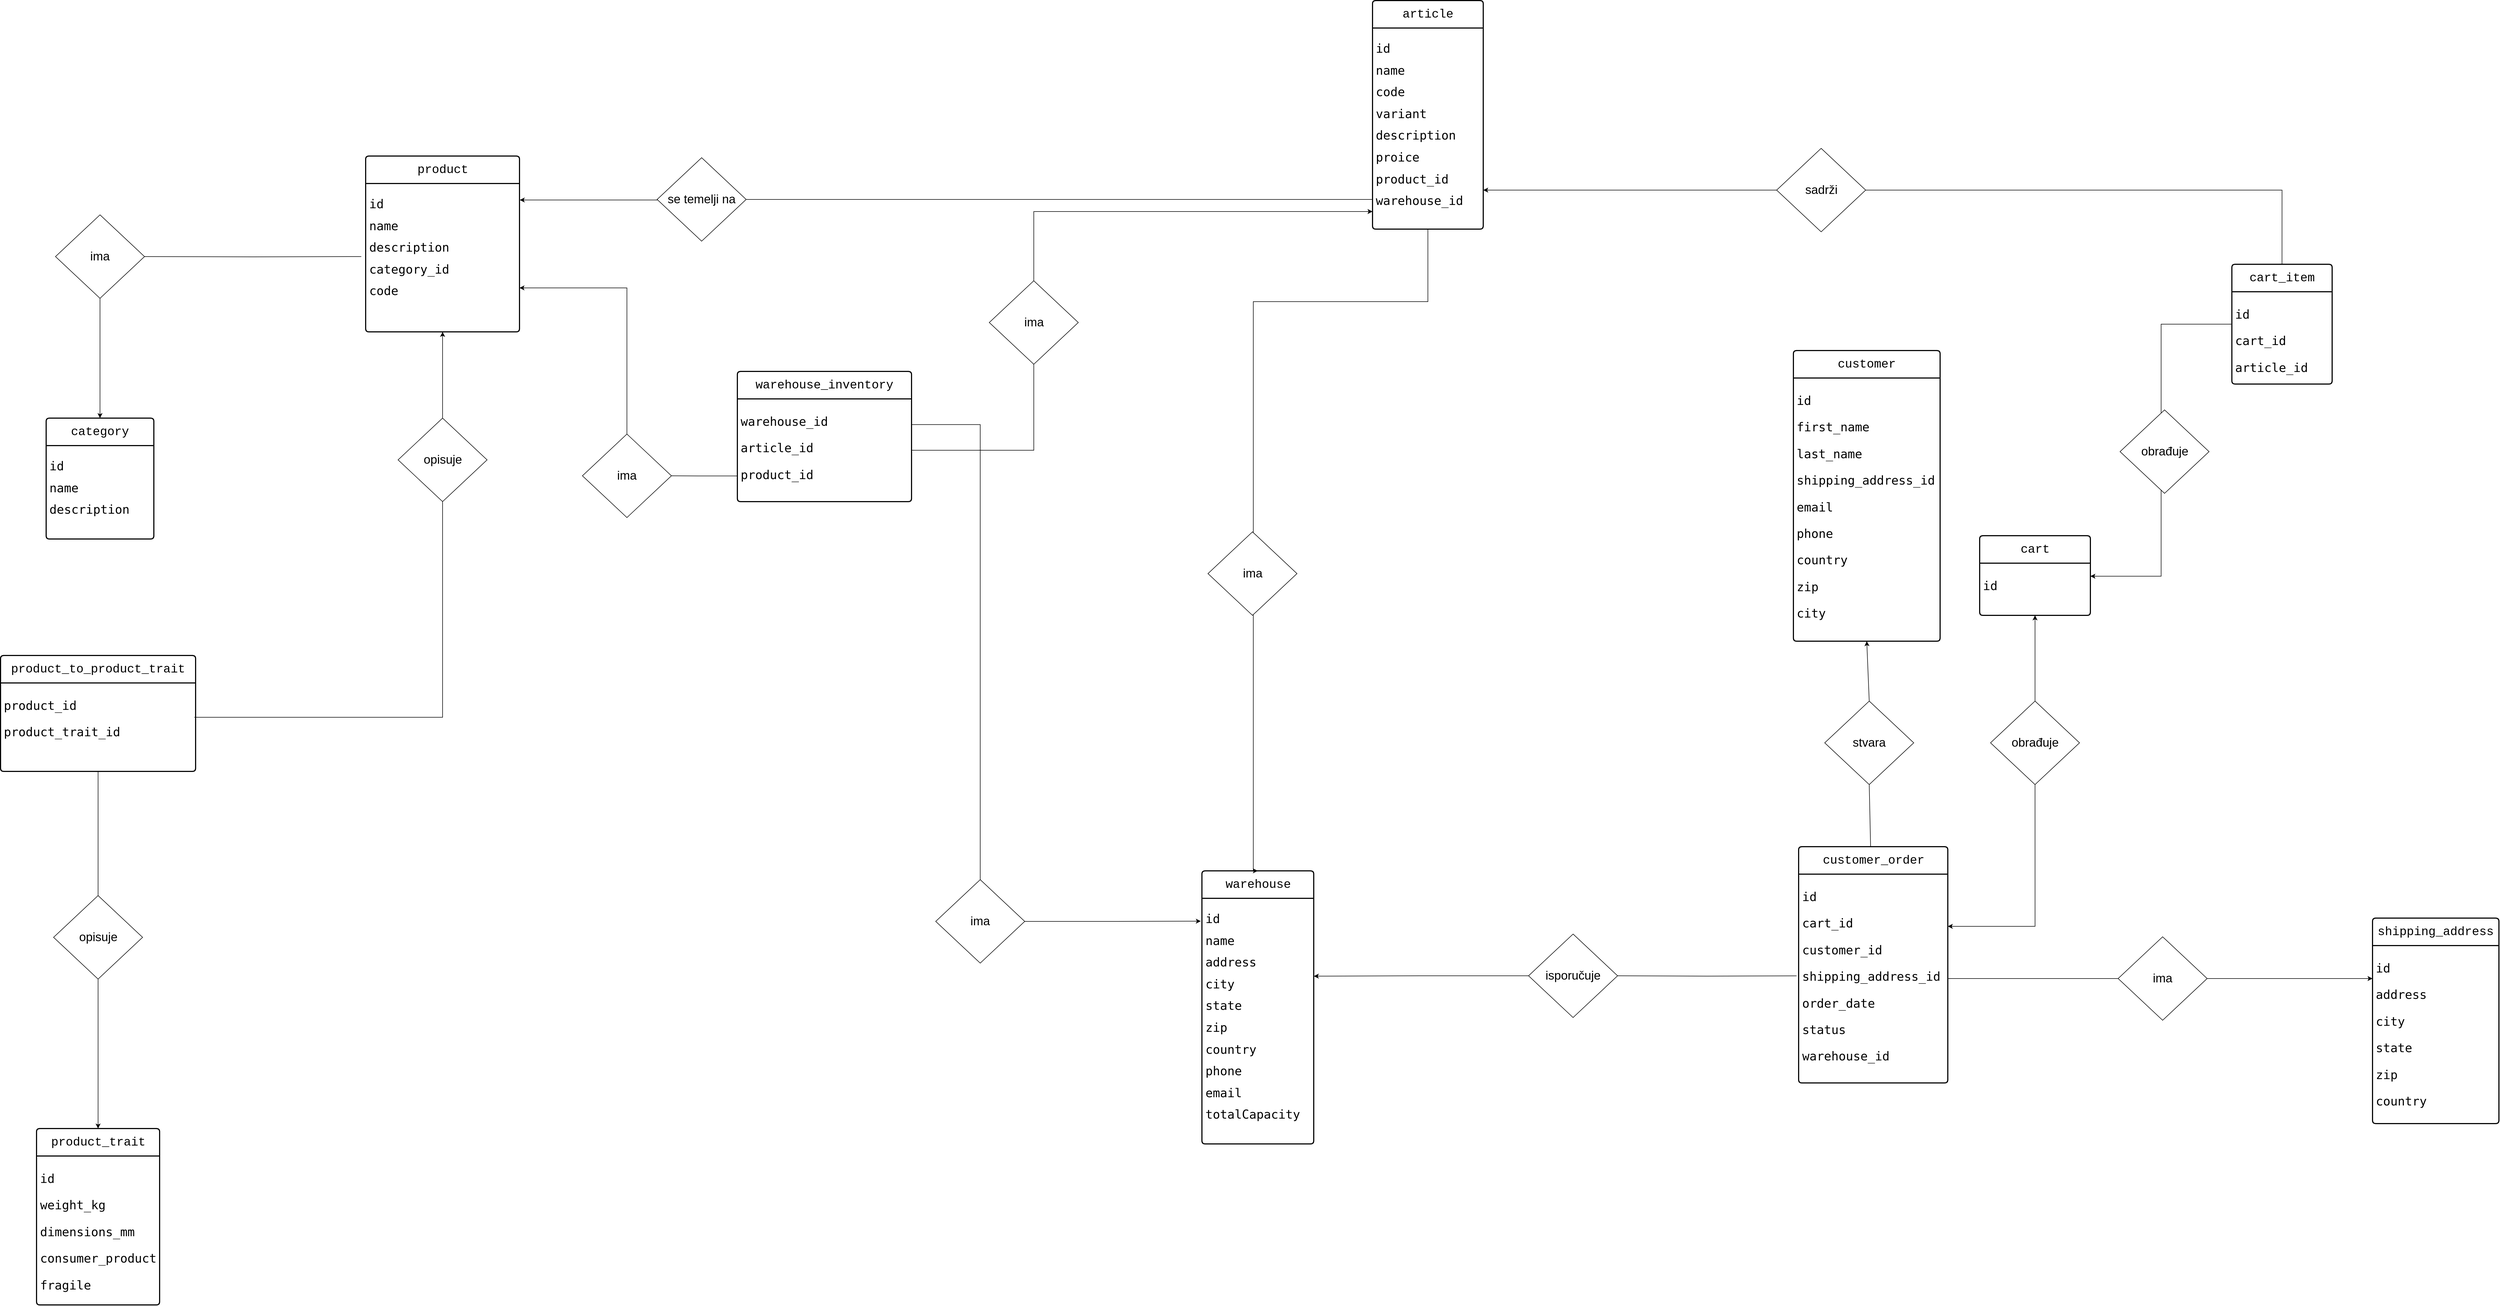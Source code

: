 <mxfile version="24.3.1" type="device">
  <diagram id="R2lEEEUBdFMjLlhIrx00" name="Page-1">
    <mxGraphModel dx="4666" dy="2040" grid="0" gridSize="10" guides="1" tooltips="1" connect="1" arrows="1" fold="1" page="1" pageScale="1.5" pageWidth="1100" pageHeight="850" background="none" math="0" shadow="0" extFonts="Permanent Marker^https://fonts.googleapis.com/css?family=Permanent+Marker">
      <root>
        <mxCell id="0" />
        <mxCell id="1" parent="0" />
        <mxCell id="HhSSPCpfPjxmG0-SUsOP-1" value="&lt;font style=&quot;font-size: 22px;&quot; face=&quot;Courier New&quot;&gt;customer&lt;/font&gt;" style="swimlane;childLayout=stackLayout;horizontal=1;startSize=50;horizontalStack=0;rounded=1;fontSize=22;fontStyle=0;strokeWidth=2;resizeParent=0;resizeLast=1;shadow=0;dashed=0;align=center;arcSize=4;whiteSpace=wrap;html=1;hachureGap=4;fontFamily=Architects Daughter;fontSource=https%3A%2F%2Ffonts.googleapis.com%2Fcss%3Ffamily%3DArchitects%2BDaughter;swimlaneFillColor=none;" parent="1" vertex="1">
          <mxGeometry x="133" y="-174" width="267" height="529" as="geometry" />
        </mxCell>
        <mxCell id="roFeKA1BCWDca-WY5Fad-1" value="&lt;pre style=&quot;font-size: 22px;&quot;&gt;id&lt;/pre&gt;&lt;pre style=&quot;font-size: 22px;&quot;&gt;first_name&lt;/pre&gt;&lt;pre style=&quot;font-size: 22px;&quot;&gt;last_name&lt;/pre&gt;&lt;pre style=&quot;font-size: 22px;&quot;&gt;shipping_address_id&lt;/pre&gt;&lt;pre style=&quot;font-size: 22px;&quot;&gt;email&lt;/pre&gt;&lt;pre style=&quot;font-size: 22px;&quot;&gt;phone&lt;/pre&gt;&lt;pre style=&quot;font-size: 22px;&quot;&gt;country&lt;/pre&gt;&lt;pre style=&quot;font-size: 22px;&quot;&gt;zip&lt;/pre&gt;&lt;pre style=&quot;font-size: 22px;&quot;&gt;city&lt;/pre&gt;" style="align=left;strokeColor=none;fillColor=none;spacingLeft=4;fontSize=22;verticalAlign=top;resizable=0;rotatable=0;part=1;html=1;sketch=1;hachureGap=4;jiggle=2;curveFitting=1;fontFamily=Architects Daughter;fontSource=https%3A%2F%2Ffonts.googleapis.com%2Fcss%3Ffamily%3DArchitects%2BDaughter;rounded=1;" parent="HhSSPCpfPjxmG0-SUsOP-1" vertex="1">
          <mxGeometry y="50" width="267" height="479" as="geometry" />
        </mxCell>
        <mxCell id="HhSSPCpfPjxmG0-SUsOP-2" value="&lt;pre style=&quot;font-size: 22px;&quot;&gt;&lt;br&gt;&lt;/pre&gt;" style="align=left;strokeColor=none;fillColor=none;spacingLeft=4;fontSize=22;verticalAlign=top;resizable=0;rotatable=0;part=1;html=1;sketch=1;hachureGap=4;jiggle=2;curveFitting=1;fontFamily=Architects Daughter;fontSource=https%3A%2F%2Ffonts.googleapis.com%2Fcss%3Ffamily%3DArchitects%2BDaughter;rounded=1;" parent="HhSSPCpfPjxmG0-SUsOP-1" vertex="1">
          <mxGeometry y="529" width="267" as="geometry" />
        </mxCell>
        <mxCell id="WhM7r30u56i21h2h-yq2-22" value="" style="rounded=0;orthogonalLoop=1;jettySize=auto;html=1;endArrow=none;endFill=0;entryX=0.5;entryY=1;entryDx=0;entryDy=0;" parent="1" source="HhSSPCpfPjxmG0-SUsOP-8" target="WhM7r30u56i21h2h-yq2-14" edge="1">
          <mxGeometry relative="1" as="geometry" />
        </mxCell>
        <mxCell id="HhSSPCpfPjxmG0-SUsOP-8" value="&lt;font style=&quot;font-size: 22px;&quot; face=&quot;Courier New&quot;&gt;customer_order&lt;/font&gt;" style="swimlane;childLayout=stackLayout;horizontal=1;startSize=50;horizontalStack=0;rounded=1;fontSize=22;fontStyle=0;strokeWidth=2;resizeParent=0;resizeLast=1;shadow=0;dashed=0;align=center;arcSize=4;whiteSpace=wrap;html=1;hachureGap=4;fontFamily=Architects Daughter;fontSource=https%3A%2F%2Ffonts.googleapis.com%2Fcss%3Ffamily%3DArchitects%2BDaughter;swimlaneFillColor=none;" parent="1" vertex="1">
          <mxGeometry x="142.5" y="729" width="271.5" height="430" as="geometry" />
        </mxCell>
        <mxCell id="HhSSPCpfPjxmG0-SUsOP-9" value="&lt;pre style=&quot;font-size: 22px;&quot;&gt;id&lt;/pre&gt;&lt;pre style=&quot;font-size: 22px;&quot;&gt;cart_id&lt;/pre&gt;&lt;pre style=&quot;font-size: 22px;&quot;&gt;customer_id&lt;/pre&gt;&lt;pre style=&quot;font-size: 22px;&quot;&gt;shipping_address_id&lt;/pre&gt;&lt;pre style=&quot;font-size: 22px;&quot;&gt;order_date&lt;/pre&gt;&lt;pre style=&quot;font-size: 22px;&quot;&gt;status&lt;/pre&gt;&lt;pre style=&quot;font-size: 22px;&quot;&gt;warehouse_id&lt;/pre&gt;&lt;pre style=&quot;font-size: 22px;&quot;&gt;&lt;br style=&quot;font-size: 22px;&quot;&gt;&lt;/pre&gt;" style="align=left;strokeColor=none;fillColor=none;spacingLeft=4;fontSize=22;verticalAlign=top;resizable=0;rotatable=0;part=1;html=1;sketch=1;hachureGap=4;jiggle=2;curveFitting=1;fontFamily=Architects Daughter;fontSource=https%3A%2F%2Ffonts.googleapis.com%2Fcss%3Ffamily%3DArchitects%2BDaughter;rounded=1;" parent="HhSSPCpfPjxmG0-SUsOP-8" vertex="1">
          <mxGeometry y="50" width="271.5" height="380" as="geometry" />
        </mxCell>
        <mxCell id="HhSSPCpfPjxmG0-SUsOP-10" value="&lt;font style=&quot;font-size: 22px;&quot; face=&quot;Courier New&quot;&gt;shipping_address&lt;/font&gt;" style="swimlane;childLayout=stackLayout;horizontal=1;startSize=50;horizontalStack=0;rounded=1;fontSize=22;fontStyle=0;strokeWidth=2;resizeParent=0;resizeLast=1;shadow=0;dashed=0;align=center;arcSize=4;whiteSpace=wrap;html=1;hachureGap=4;fontFamily=Architects Daughter;fontSource=https%3A%2F%2Ffonts.googleapis.com%2Fcss%3Ffamily%3DArchitects%2BDaughter;swimlaneFillColor=none;" parent="1" vertex="1">
          <mxGeometry x="1187" y="859" width="230" height="374" as="geometry" />
        </mxCell>
        <mxCell id="HhSSPCpfPjxmG0-SUsOP-11" value="&lt;pre style=&quot;font-size: 22px;&quot;&gt;id&lt;/pre&gt;&lt;pre style=&quot;font-size: 22px;&quot;&gt;address&lt;/pre&gt;&lt;pre style=&quot;font-size: 22px;&quot;&gt;city&lt;/pre&gt;&lt;pre style=&quot;font-size: 22px;&quot;&gt;state&lt;/pre&gt;&lt;pre style=&quot;font-size: 22px;&quot;&gt;zip&lt;/pre&gt;&lt;pre style=&quot;font-size: 22px;&quot;&gt;country&lt;/pre&gt;" style="align=left;strokeColor=none;fillColor=none;spacingLeft=4;fontSize=22;verticalAlign=top;resizable=0;rotatable=0;part=1;html=1;sketch=1;hachureGap=4;jiggle=2;curveFitting=1;fontFamily=Architects Daughter;fontSource=https%3A%2F%2Ffonts.googleapis.com%2Fcss%3Ffamily%3DArchitects%2BDaughter;rounded=1;" parent="HhSSPCpfPjxmG0-SUsOP-10" vertex="1">
          <mxGeometry y="50" width="230" height="324" as="geometry" />
        </mxCell>
        <mxCell id="HhSSPCpfPjxmG0-SUsOP-14" value="&lt;font style=&quot;font-size: 22px;&quot; face=&quot;Courier New&quot;&gt;cart&lt;/font&gt;" style="swimlane;childLayout=stackLayout;horizontal=1;startSize=50;horizontalStack=0;rounded=1;fontSize=22;fontStyle=0;strokeWidth=2;resizeParent=0;resizeLast=1;shadow=0;dashed=0;align=center;arcSize=4;whiteSpace=wrap;html=1;hachureGap=4;fontFamily=Architects Daughter;fontSource=https%3A%2F%2Ffonts.googleapis.com%2Fcss%3Ffamily%3DArchitects%2BDaughter;swimlaneFillColor=none;" parent="1" vertex="1">
          <mxGeometry x="472" y="163" width="201.5" height="145" as="geometry" />
        </mxCell>
        <mxCell id="HhSSPCpfPjxmG0-SUsOP-15" value="&lt;pre style=&quot;font-size: 22px;&quot;&gt;id&lt;/pre&gt;" style="align=left;strokeColor=none;fillColor=none;spacingLeft=4;fontSize=22;verticalAlign=top;resizable=0;rotatable=0;part=1;html=1;sketch=1;hachureGap=4;jiggle=2;curveFitting=1;fontFamily=Architects Daughter;fontSource=https%3A%2F%2Ffonts.googleapis.com%2Fcss%3Ffamily%3DArchitects%2BDaughter;rounded=1;" parent="HhSSPCpfPjxmG0-SUsOP-14" vertex="1">
          <mxGeometry y="50" width="201.5" height="95" as="geometry" />
        </mxCell>
        <mxCell id="WhM7r30u56i21h2h-yq2-39" style="edgeStyle=orthogonalEdgeStyle;rounded=0;orthogonalLoop=1;jettySize=auto;html=1;entryX=1;entryY=0.25;entryDx=0;entryDy=0;" parent="1" source="HhSSPCpfPjxmG0-SUsOP-16" target="HhSSPCpfPjxmG0-SUsOP-15" edge="1">
          <mxGeometry relative="1" as="geometry" />
        </mxCell>
        <mxCell id="HhSSPCpfPjxmG0-SUsOP-16" value="&lt;font style=&quot;font-size: 22px;&quot; face=&quot;Courier New&quot;&gt;cart_item&lt;/font&gt;" style="swimlane;childLayout=stackLayout;horizontal=1;startSize=50;horizontalStack=0;rounded=1;fontSize=22;fontStyle=0;strokeWidth=2;resizeParent=0;resizeLast=1;shadow=0;dashed=0;align=center;arcSize=4;whiteSpace=wrap;html=1;hachureGap=4;fontFamily=Architects Daughter;fontSource=https%3A%2F%2Ffonts.googleapis.com%2Fcss%3Ffamily%3DArchitects%2BDaughter;swimlaneFillColor=none;fillStyle=zigzag-line;" parent="1" vertex="1">
          <mxGeometry x="931" y="-331" width="182.5" height="218" as="geometry" />
        </mxCell>
        <mxCell id="HhSSPCpfPjxmG0-SUsOP-17" value="&lt;pre style=&quot;font-size: 22px;&quot;&gt;id&lt;/pre&gt;&lt;pre style=&quot;font-size: 22px;&quot;&gt;cart_id&lt;/pre&gt;&lt;pre style=&quot;font-size: 22px;&quot;&gt;article_id&lt;/pre&gt;" style="align=left;strokeColor=none;fillColor=none;spacingLeft=4;fontSize=22;verticalAlign=top;resizable=0;rotatable=0;part=1;html=1;sketch=1;hachureGap=4;jiggle=2;curveFitting=1;fontFamily=Architects Daughter;fontSource=https%3A%2F%2Ffonts.googleapis.com%2Fcss%3Ffamily%3DArchitects%2BDaughter;rounded=1;" parent="HhSSPCpfPjxmG0-SUsOP-16" vertex="1">
          <mxGeometry y="50" width="182.5" height="168" as="geometry" />
        </mxCell>
        <mxCell id="HhSSPCpfPjxmG0-SUsOP-18" value="&lt;font style=&quot;font-size: 22px;&quot; face=&quot;Courier New&quot;&gt;product&lt;/font&gt;" style="swimlane;childLayout=stackLayout;horizontal=1;startSize=50;horizontalStack=0;rounded=1;fontSize=22;fontStyle=0;strokeWidth=2;resizeParent=0;resizeLast=1;shadow=0;dashed=0;align=center;arcSize=4;whiteSpace=wrap;html=1;hachureGap=4;fontFamily=Architects Daughter;fontSource=https%3A%2F%2Ffonts.googleapis.com%2Fcss%3Ffamily%3DArchitects%2BDaughter;swimlaneFillColor=none;aspect=fixed;spacingTop=0;" parent="1" vertex="1">
          <mxGeometry x="-2465.5" y="-528" width="280" height="320" as="geometry" />
        </mxCell>
        <mxCell id="HhSSPCpfPjxmG0-SUsOP-19" value="&lt;pre style=&quot;font-size: 22px; line-height: 80%;&quot;&gt;id&lt;/pre&gt;&lt;pre style=&quot;font-size: 22px; line-height: 80%;&quot;&gt;name&lt;/pre&gt;&lt;pre style=&quot;font-size: 22px; line-height: 80%;&quot;&gt;description&lt;/pre&gt;&lt;pre style=&quot;font-size: 22px; line-height: 80%;&quot;&gt;category_id&lt;/pre&gt;&lt;pre style=&quot;font-size: 22px; line-height: 80%;&quot;&gt;code&lt;/pre&gt;" style="align=left;strokeColor=none;fillColor=none;spacingLeft=4;fontSize=22;verticalAlign=top;resizable=0;rotatable=0;part=1;html=1;sketch=1;hachureGap=4;jiggle=2;curveFitting=1;fontFamily=Architects Daughter;fontSource=https%3A%2F%2Ffonts.googleapis.com%2Fcss%3Ffamily%3DArchitects%2BDaughter;rounded=1;" parent="HhSSPCpfPjxmG0-SUsOP-18" vertex="1">
          <mxGeometry y="50" width="280" height="270" as="geometry" />
        </mxCell>
        <mxCell id="HhSSPCpfPjxmG0-SUsOP-20" value="&lt;font style=&quot;font-size: 22px;&quot; face=&quot;Courier New&quot;&gt;article&lt;/font&gt;" style="swimlane;childLayout=stackLayout;horizontal=1;startSize=50;horizontalStack=0;rounded=1;fontSize=22;fontStyle=0;strokeWidth=2;resizeParent=0;resizeLast=1;shadow=0;dashed=0;align=center;arcSize=4;whiteSpace=wrap;html=1;hachureGap=4;fontFamily=Architects Daughter;fontSource=https%3A%2F%2Ffonts.googleapis.com%2Fcss%3Ffamily%3DArchitects%2BDaughter;swimlaneFillColor=none;" parent="1" vertex="1">
          <mxGeometry x="-633" y="-811" width="201.5" height="416" as="geometry" />
        </mxCell>
        <mxCell id="HhSSPCpfPjxmG0-SUsOP-21" value="&lt;pre style=&quot;font-size: 22px; line-height: 80%;&quot;&gt;id&lt;/pre&gt;&lt;pre style=&quot;font-size: 22px; line-height: 80%;&quot;&gt;name&lt;/pre&gt;&lt;pre style=&quot;font-size: 22px; line-height: 80%;&quot;&gt;code&lt;/pre&gt;&lt;pre style=&quot;font-size: 22px; line-height: 80%;&quot;&gt;variant&lt;/pre&gt;&lt;pre style=&quot;font-size: 22px; line-height: 80%;&quot;&gt;description&lt;/pre&gt;&lt;pre style=&quot;font-size: 22px; line-height: 80%;&quot;&gt;proice&lt;/pre&gt;&lt;pre style=&quot;font-size: 22px; line-height: 80%;&quot;&gt;product_id&lt;/pre&gt;&lt;pre style=&quot;font-size: 22px; line-height: 80%;&quot;&gt;warehouse_id&lt;/pre&gt;&lt;pre style=&quot;font-size: 22px; line-height: 80%;&quot;&gt;&lt;br style=&quot;font-size: 22px;&quot;&gt;&lt;/pre&gt;" style="align=left;strokeColor=none;fillColor=none;spacingLeft=4;fontSize=22;verticalAlign=top;resizable=0;rotatable=0;part=1;html=1;sketch=1;hachureGap=4;jiggle=2;curveFitting=1;fontFamily=Architects Daughter;fontSource=https%3A%2F%2Ffonts.googleapis.com%2Fcss%3Ffamily%3DArchitects%2BDaughter;rounded=1;" parent="HhSSPCpfPjxmG0-SUsOP-20" vertex="1">
          <mxGeometry y="50" width="201.5" height="366" as="geometry" />
        </mxCell>
        <mxCell id="HhSSPCpfPjxmG0-SUsOP-22" value="&lt;font style=&quot;font-size: 22px;&quot; face=&quot;Courier New&quot;&gt;warehouse&lt;/font&gt;" style="swimlane;childLayout=stackLayout;horizontal=1;startSize=50;horizontalStack=0;rounded=1;fontSize=22;fontStyle=0;strokeWidth=2;resizeParent=0;resizeLast=1;shadow=0;dashed=0;align=center;arcSize=4;whiteSpace=wrap;html=1;hachureGap=4;fontFamily=Architects Daughter;fontSource=https%3A%2F%2Ffonts.googleapis.com%2Fcss%3Ffamily%3DArchitects%2BDaughter;swimlaneFillColor=none;" parent="1" vertex="1">
          <mxGeometry x="-943.5" y="773" width="203.5" height="497" as="geometry" />
        </mxCell>
        <mxCell id="HhSSPCpfPjxmG0-SUsOP-23" value="&lt;pre style=&quot;font-size: 22px; line-height: 80%;&quot;&gt;id&lt;/pre&gt;&lt;pre style=&quot;font-size: 22px; line-height: 80%;&quot;&gt;name&lt;/pre&gt;&lt;pre style=&quot;font-size: 22px; line-height: 80%;&quot;&gt;address&lt;/pre&gt;&lt;pre style=&quot;font-size: 22px; line-height: 80%;&quot;&gt;city&lt;/pre&gt;&lt;pre style=&quot;font-size: 22px; line-height: 80%;&quot;&gt;state&lt;/pre&gt;&lt;pre style=&quot;font-size: 22px; line-height: 80%;&quot;&gt;zip&lt;/pre&gt;&lt;pre style=&quot;font-size: 22px; line-height: 80%;&quot;&gt;country&lt;/pre&gt;&lt;pre style=&quot;font-size: 22px; line-height: 80%;&quot;&gt;phone&lt;/pre&gt;&lt;pre style=&quot;font-size: 22px; line-height: 80%;&quot;&gt;email&lt;/pre&gt;&lt;pre style=&quot;font-size: 22px; line-height: 80%;&quot;&gt;totalCapacity&lt;/pre&gt;" style="align=left;strokeColor=none;fillColor=none;spacingLeft=4;fontSize=22;verticalAlign=top;resizable=0;rotatable=0;part=1;html=1;sketch=1;hachureGap=4;jiggle=2;curveFitting=1;fontFamily=Architects Daughter;fontSource=https%3A%2F%2Ffonts.googleapis.com%2Fcss%3Ffamily%3DArchitects%2BDaughter;rounded=1;" parent="HhSSPCpfPjxmG0-SUsOP-22" vertex="1">
          <mxGeometry y="50" width="203.5" height="447" as="geometry" />
        </mxCell>
        <mxCell id="WhM7r30u56i21h2h-yq2-1" value="&lt;font style=&quot;font-size: 22px;&quot; face=&quot;Courier New&quot;&gt;warehouse_inventory&lt;/font&gt;" style="swimlane;childLayout=stackLayout;horizontal=1;startSize=50;horizontalStack=0;rounded=1;fontSize=22;fontStyle=0;strokeWidth=2;resizeParent=0;resizeLast=1;shadow=0;dashed=0;align=center;arcSize=4;whiteSpace=wrap;html=1;hachureGap=4;fontFamily=Architects Daughter;fontSource=https%3A%2F%2Ffonts.googleapis.com%2Fcss%3Ffamily%3DArchitects%2BDaughter;swimlaneFillColor=none;" parent="1" vertex="1">
          <mxGeometry x="-1789" y="-136" width="317" height="237" as="geometry" />
        </mxCell>
        <mxCell id="WhM7r30u56i21h2h-yq2-2" value="&lt;pre style=&quot;font-size: 22px;&quot;&gt;warehouse_id&lt;/pre&gt;&lt;pre style=&quot;font-size: 22px;&quot;&gt;article_id&lt;/pre&gt;&lt;pre style=&quot;font-size: 22px;&quot;&gt;product_id&lt;/pre&gt;" style="align=left;strokeColor=none;fillColor=none;spacingLeft=4;fontSize=22;verticalAlign=top;resizable=0;rotatable=0;part=1;html=1;sketch=1;hachureGap=4;jiggle=2;curveFitting=1;fontFamily=Architects Daughter;fontSource=https%3A%2F%2Ffonts.googleapis.com%2Fcss%3Ffamily%3DArchitects%2BDaughter;rounded=1;" parent="WhM7r30u56i21h2h-yq2-1" vertex="1">
          <mxGeometry y="50" width="317" height="187" as="geometry" />
        </mxCell>
        <mxCell id="WhM7r30u56i21h2h-yq2-4" value="&lt;font style=&quot;font-size: 22px;&quot; face=&quot;Courier New&quot;&gt;category&lt;/font&gt;" style="swimlane;childLayout=stackLayout;horizontal=1;startSize=50;horizontalStack=0;rounded=1;fontSize=22;fontStyle=0;strokeWidth=2;resizeParent=0;resizeLast=1;shadow=0;dashed=0;align=center;arcSize=4;whiteSpace=wrap;html=1;hachureGap=4;fontFamily=Architects Daughter;fontSource=https%3A%2F%2Ffonts.googleapis.com%2Fcss%3Ffamily%3DArchitects%2BDaughter;swimlaneFillColor=none;" parent="1" vertex="1">
          <mxGeometry x="-3047" y="-51" width="196" height="220" as="geometry" />
        </mxCell>
        <mxCell id="WhM7r30u56i21h2h-yq2-5" value="&lt;pre style=&quot;font-size: 22px; line-height: 80%;&quot;&gt;id&lt;/pre&gt;&lt;pre style=&quot;font-size: 22px; line-height: 80%;&quot;&gt;name&lt;/pre&gt;&lt;pre style=&quot;font-size: 22px; line-height: 80%;&quot;&gt;description&lt;/pre&gt;" style="align=left;strokeColor=none;fillColor=none;spacingLeft=4;fontSize=22;verticalAlign=top;resizable=0;rotatable=0;part=1;html=1;sketch=1;hachureGap=4;jiggle=2;curveFitting=1;fontFamily=Architects Daughter;fontSource=https%3A%2F%2Ffonts.googleapis.com%2Fcss%3Ffamily%3DArchitects%2BDaughter;rounded=1;" parent="WhM7r30u56i21h2h-yq2-4" vertex="1">
          <mxGeometry y="50" width="196" height="170" as="geometry" />
        </mxCell>
        <mxCell id="WhM7r30u56i21h2h-yq2-7" value="&lt;font style=&quot;font-size: 22px;&quot; face=&quot;Courier New&quot;&gt;product_trait&lt;/font&gt;" style="swimlane;childLayout=stackLayout;horizontal=1;startSize=50;horizontalStack=0;rounded=1;fontSize=22;fontStyle=0;strokeWidth=2;resizeParent=0;resizeLast=1;shadow=0;dashed=0;align=center;arcSize=4;whiteSpace=wrap;html=1;hachureGap=4;fontFamily=Architects Daughter;fontSource=https%3A%2F%2Ffonts.googleapis.com%2Fcss%3Ffamily%3DArchitects%2BDaughter;swimlaneFillColor=none;" parent="1" vertex="1">
          <mxGeometry x="-3064.5" y="1242" width="224" height="321" as="geometry" />
        </mxCell>
        <mxCell id="WhM7r30u56i21h2h-yq2-8" value="&lt;pre style=&quot;font-size: 22px;&quot;&gt;id&lt;/pre&gt;&lt;pre style=&quot;font-size: 22px;&quot;&gt;weight_kg&lt;/pre&gt;&lt;pre style=&quot;font-size: 22px;&quot;&gt;dimensions_mm&lt;/pre&gt;&lt;pre style=&quot;font-size: 22px;&quot;&gt;consumer_product&lt;/pre&gt;&lt;pre style=&quot;font-size: 22px;&quot;&gt;fragile&lt;/pre&gt;" style="align=left;strokeColor=none;fillColor=none;spacingLeft=4;fontSize=22;verticalAlign=top;resizable=0;rotatable=0;part=1;html=1;sketch=1;hachureGap=4;jiggle=2;curveFitting=1;fontFamily=Architects Daughter;fontSource=https%3A%2F%2Ffonts.googleapis.com%2Fcss%3Ffamily%3DArchitects%2BDaughter;rounded=1;" parent="WhM7r30u56i21h2h-yq2-7" vertex="1">
          <mxGeometry y="50" width="224" height="271" as="geometry" />
        </mxCell>
        <mxCell id="WhM7r30u56i21h2h-yq2-10" value="&lt;font style=&quot;font-size: 22px;&quot; face=&quot;Courier New&quot;&gt;product_to_product_trait&lt;/font&gt;" style="swimlane;childLayout=stackLayout;horizontal=1;startSize=50;horizontalStack=0;rounded=1;fontSize=22;fontStyle=0;strokeWidth=2;resizeParent=0;resizeLast=1;shadow=0;dashed=0;align=center;arcSize=4;whiteSpace=wrap;html=1;hachureGap=4;fontFamily=Architects Daughter;fontSource=https%3A%2F%2Ffonts.googleapis.com%2Fcss%3Ffamily%3DArchitects%2BDaughter;swimlaneFillColor=none;" parent="1" vertex="1">
          <mxGeometry x="-3130" y="381" width="355" height="211" as="geometry" />
        </mxCell>
        <mxCell id="WhM7r30u56i21h2h-yq2-11" value="&lt;pre style=&quot;font-size: 22px;&quot;&gt;product_id&lt;/pre&gt;&lt;pre style=&quot;font-size: 22px;&quot;&gt;product_trait_id&lt;/pre&gt;" style="align=left;strokeColor=none;fillColor=none;spacingLeft=4;fontSize=22;verticalAlign=top;resizable=0;rotatable=0;part=1;html=1;sketch=1;hachureGap=4;jiggle=2;curveFitting=1;fontFamily=Architects Daughter;fontSource=https%3A%2F%2Ffonts.googleapis.com%2Fcss%3Ffamily%3DArchitects%2BDaughter;rounded=1;" parent="WhM7r30u56i21h2h-yq2-10" vertex="1">
          <mxGeometry y="50" width="355" height="161" as="geometry" />
        </mxCell>
        <mxCell id="WhM7r30u56i21h2h-yq2-21" value="" style="rounded=0;orthogonalLoop=1;jettySize=auto;html=1;exitX=0.5;exitY=0;exitDx=0;exitDy=0;" parent="1" source="WhM7r30u56i21h2h-yq2-14" target="HhSSPCpfPjxmG0-SUsOP-2" edge="1">
          <mxGeometry relative="1" as="geometry" />
        </mxCell>
        <mxCell id="WhM7r30u56i21h2h-yq2-14" value="stvara" style="shape=rhombus;perimeter=rhombusPerimeter;whiteSpace=wrap;html=1;align=center;fontSize=22;" parent="1" vertex="1">
          <mxGeometry x="190" y="464" width="162" height="152" as="geometry" />
        </mxCell>
        <mxCell id="WhM7r30u56i21h2h-yq2-29" style="rounded=0;orthogonalLoop=1;jettySize=auto;html=1;entryX=0.5;entryY=1;entryDx=0;entryDy=0;exitX=0.5;exitY=0;exitDx=0;exitDy=0;" parent="1" source="WhM7r30u56i21h2h-yq2-23" target="HhSSPCpfPjxmG0-SUsOP-15" edge="1">
          <mxGeometry relative="1" as="geometry" />
        </mxCell>
        <mxCell id="WhM7r30u56i21h2h-yq2-30" style="edgeStyle=orthogonalEdgeStyle;rounded=0;orthogonalLoop=1;jettySize=auto;html=1;entryX=1;entryY=0.25;entryDx=0;entryDy=0;exitX=0.5;exitY=1;exitDx=0;exitDy=0;" parent="1" source="WhM7r30u56i21h2h-yq2-23" target="HhSSPCpfPjxmG0-SUsOP-9" edge="1">
          <mxGeometry relative="1" as="geometry" />
        </mxCell>
        <mxCell id="WhM7r30u56i21h2h-yq2-23" value="obrađuje" style="shape=rhombus;perimeter=rhombusPerimeter;whiteSpace=wrap;html=1;align=center;fontSize=22;" parent="1" vertex="1">
          <mxGeometry x="491.75" y="464" width="162" height="152" as="geometry" />
        </mxCell>
        <mxCell id="WhM7r30u56i21h2h-yq2-35" value="ima" style="shape=rhombus;perimeter=rhombusPerimeter;whiteSpace=wrap;html=1;align=center;fontSize=22;" parent="1" vertex="1">
          <mxGeometry x="724" y="893" width="162" height="152" as="geometry" />
        </mxCell>
        <mxCell id="WhM7r30u56i21h2h-yq2-40" value="obrađuje" style="shape=rhombus;perimeter=rhombusPerimeter;whiteSpace=wrap;html=1;align=center;fontSize=22;" parent="1" vertex="1">
          <mxGeometry x="727.5" y="-66" width="162" height="152" as="geometry" />
        </mxCell>
        <mxCell id="pT4OfrGkovftJwfG5zJm-3" style="rounded=0;orthogonalLoop=1;jettySize=auto;html=1;entryX=1;entryY=0.5;entryDx=0;entryDy=0;edgeStyle=orthogonalEdgeStyle;exitX=0.5;exitY=0;exitDx=0;exitDy=0;endArrow=none;endFill=0;" parent="1" source="HhSSPCpfPjxmG0-SUsOP-16" target="pT4OfrGkovftJwfG5zJm-8" edge="1">
          <mxGeometry relative="1" as="geometry">
            <mxPoint x="1030.5" y="-357" as="sourcePoint" />
            <Array as="points">
              <mxPoint x="1022" y="-466" />
            </Array>
          </mxGeometry>
        </mxCell>
        <mxCell id="pT4OfrGkovftJwfG5zJm-4" style="edgeStyle=orthogonalEdgeStyle;rounded=0;orthogonalLoop=1;jettySize=auto;html=1;entryX=0.5;entryY=0;entryDx=0;entryDy=0;" parent="1" source="HhSSPCpfPjxmG0-SUsOP-21" target="HhSSPCpfPjxmG0-SUsOP-22" edge="1">
          <mxGeometry relative="1" as="geometry">
            <Array as="points">
              <mxPoint x="-532" y="-263" />
              <mxPoint x="-850" y="-263" />
              <mxPoint x="-850" y="773" />
            </Array>
          </mxGeometry>
        </mxCell>
        <mxCell id="pT4OfrGkovftJwfG5zJm-5" value="" style="edgeStyle=orthogonalEdgeStyle;rounded=0;orthogonalLoop=1;jettySize=auto;html=1;entryX=1;entryY=0.5;entryDx=0;entryDy=0;endArrow=none;endFill=0;" parent="1" target="WhM7r30u56i21h2h-yq2-33" edge="1">
          <mxGeometry relative="1" as="geometry">
            <mxPoint x="138.76" y="964.092" as="sourcePoint" />
            <mxPoint x="-756.5" y="941" as="targetPoint" />
          </mxGeometry>
        </mxCell>
        <mxCell id="WhM7r30u56i21h2h-yq2-33" value="isporučuje" style="shape=rhombus;perimeter=rhombusPerimeter;whiteSpace=wrap;html=1;align=center;fontSize=22;" parent="1" vertex="1">
          <mxGeometry x="-349" y="888" width="162" height="152" as="geometry" />
        </mxCell>
        <mxCell id="pT4OfrGkovftJwfG5zJm-6" value="ima" style="shape=rhombus;perimeter=rhombusPerimeter;whiteSpace=wrap;html=1;align=center;fontSize=22;" parent="1" vertex="1">
          <mxGeometry x="-932.5" y="156" width="162" height="152" as="geometry" />
        </mxCell>
        <mxCell id="pT4OfrGkovftJwfG5zJm-8" value="sadrži" style="shape=rhombus;perimeter=rhombusPerimeter;whiteSpace=wrap;html=1;align=center;fontSize=22;" parent="1" vertex="1">
          <mxGeometry x="102.5" y="-542" width="162" height="152" as="geometry" />
        </mxCell>
        <mxCell id="pT4OfrGkovftJwfG5zJm-10" style="edgeStyle=orthogonalEdgeStyle;rounded=0;orthogonalLoop=1;jettySize=auto;html=1;" parent="1" source="pT4OfrGkovftJwfG5zJm-11" target="HhSSPCpfPjxmG0-SUsOP-21" edge="1">
          <mxGeometry relative="1" as="geometry">
            <Array as="points">
              <mxPoint x="-1250" y="-427" />
            </Array>
          </mxGeometry>
        </mxCell>
        <mxCell id="pT4OfrGkovftJwfG5zJm-11" value="ima" style="shape=rhombus;perimeter=rhombusPerimeter;whiteSpace=wrap;html=1;align=center;fontSize=22;" parent="1" vertex="1">
          <mxGeometry x="-1330.5" y="-301" width="162" height="152" as="geometry" />
        </mxCell>
        <mxCell id="pT4OfrGkovftJwfG5zJm-14" style="edgeStyle=orthogonalEdgeStyle;rounded=0;orthogonalLoop=1;jettySize=auto;html=1;entryX=0.5;entryY=1;entryDx=0;entryDy=0;endArrow=none;endFill=0;" parent="1" source="WhM7r30u56i21h2h-yq2-2" target="pT4OfrGkovftJwfG5zJm-11" edge="1">
          <mxGeometry relative="1" as="geometry" />
        </mxCell>
        <mxCell id="pT4OfrGkovftJwfG5zJm-15" style="edgeStyle=orthogonalEdgeStyle;rounded=0;orthogonalLoop=1;jettySize=auto;html=1;exitX=0;exitY=0.5;exitDx=0;exitDy=0;" parent="1" source="pT4OfrGkovftJwfG5zJm-16" edge="1">
          <mxGeometry relative="1" as="geometry">
            <Array as="points">
              <mxPoint x="-1932" y="-448" />
            </Array>
            <mxPoint x="-2185" y="-448" as="targetPoint" />
          </mxGeometry>
        </mxCell>
        <mxCell id="pT4OfrGkovftJwfG5zJm-18" value="" style="edgeStyle=orthogonalEdgeStyle;rounded=0;orthogonalLoop=1;jettySize=auto;html=1;entryX=1;entryY=0.5;entryDx=0;entryDy=0;endArrow=none;endFill=0;" parent="1" target="pT4OfrGkovftJwfG5zJm-16" edge="1">
          <mxGeometry relative="1" as="geometry">
            <mxPoint x="-633" y="-449" as="sourcePoint" />
            <mxPoint x="-2283.5" y="-369" as="targetPoint" />
            <Array as="points">
              <mxPoint x="-633" y="-449" />
            </Array>
          </mxGeometry>
        </mxCell>
        <mxCell id="pT4OfrGkovftJwfG5zJm-16" value="se temelji na" style="shape=rhombus;perimeter=rhombusPerimeter;whiteSpace=wrap;html=1;align=center;fontSize=22;" parent="1" vertex="1">
          <mxGeometry x="-1935" y="-525" width="162" height="152" as="geometry" />
        </mxCell>
        <mxCell id="pT4OfrGkovftJwfG5zJm-21" style="edgeStyle=orthogonalEdgeStyle;rounded=0;orthogonalLoop=1;jettySize=auto;html=1;entryX=0.5;entryY=0;entryDx=0;entryDy=0;" parent="1" source="pT4OfrGkovftJwfG5zJm-19" target="WhM7r30u56i21h2h-yq2-4" edge="1">
          <mxGeometry relative="1" as="geometry" />
        </mxCell>
        <mxCell id="pT4OfrGkovftJwfG5zJm-19" value="ima" style="shape=rhombus;perimeter=rhombusPerimeter;whiteSpace=wrap;html=1;align=center;fontSize=22;" parent="1" vertex="1">
          <mxGeometry x="-3030" y="-421" width="162" height="152" as="geometry" />
        </mxCell>
        <mxCell id="pT4OfrGkovftJwfG5zJm-20" style="edgeStyle=orthogonalEdgeStyle;rounded=0;orthogonalLoop=1;jettySize=auto;html=1;entryX=1;entryY=0.5;entryDx=0;entryDy=0;endArrow=none;endFill=0;" parent="1" target="pT4OfrGkovftJwfG5zJm-19" edge="1">
          <mxGeometry relative="1" as="geometry">
            <mxPoint x="-2473.5" y="-345" as="sourcePoint" />
          </mxGeometry>
        </mxCell>
        <mxCell id="pT4OfrGkovftJwfG5zJm-22" value="opisuje" style="shape=rhombus;perimeter=rhombusPerimeter;whiteSpace=wrap;html=1;align=center;fontSize=22;" parent="1" vertex="1">
          <mxGeometry x="-2406.5" y="-51" width="162" height="152" as="geometry" />
        </mxCell>
        <mxCell id="pT4OfrGkovftJwfG5zJm-23" style="edgeStyle=orthogonalEdgeStyle;rounded=0;orthogonalLoop=1;jettySize=auto;html=1;exitX=0.994;exitY=0.388;exitDx=0;exitDy=0;entryX=0.5;entryY=1;entryDx=0;entryDy=0;endArrow=none;endFill=0;exitPerimeter=0;" parent="1" source="WhM7r30u56i21h2h-yq2-11" target="pT4OfrGkovftJwfG5zJm-22" edge="1">
          <mxGeometry relative="1" as="geometry" />
        </mxCell>
        <mxCell id="pT4OfrGkovftJwfG5zJm-24" style="edgeStyle=orthogonalEdgeStyle;rounded=0;orthogonalLoop=1;jettySize=auto;html=1;exitX=0.5;exitY=0;exitDx=0;exitDy=0;entryX=0.5;entryY=1;entryDx=0;entryDy=0;" parent="1" source="pT4OfrGkovftJwfG5zJm-22" target="HhSSPCpfPjxmG0-SUsOP-19" edge="1">
          <mxGeometry relative="1" as="geometry">
            <mxPoint x="-2377.5" y="-287" as="targetPoint" />
          </mxGeometry>
        </mxCell>
        <mxCell id="pT4OfrGkovftJwfG5zJm-25" style="edgeStyle=orthogonalEdgeStyle;rounded=0;orthogonalLoop=1;jettySize=auto;html=1;entryX=1;entryY=0.75;entryDx=0;entryDy=0;exitX=0.5;exitY=0;exitDx=0;exitDy=0;" parent="1" source="lFjeQKmxUJbqkZSIjHCm-1" target="HhSSPCpfPjxmG0-SUsOP-18" edge="1">
          <mxGeometry relative="1" as="geometry">
            <Array as="points">
              <mxPoint x="-1990" y="-21" />
              <mxPoint x="-1990" y="-288" />
            </Array>
            <mxPoint x="-2044" y="-191" as="sourcePoint" />
          </mxGeometry>
        </mxCell>
        <mxCell id="lFjeQKmxUJbqkZSIjHCm-2" value="" style="edgeStyle=orthogonalEdgeStyle;rounded=0;orthogonalLoop=1;jettySize=auto;html=1;exitX=0;exitY=0.75;exitDx=0;exitDy=0;entryX=1;entryY=0.5;entryDx=0;entryDy=0;endArrow=none;endFill=0;" parent="1" source="WhM7r30u56i21h2h-yq2-2" target="lFjeQKmxUJbqkZSIjHCm-1" edge="1">
          <mxGeometry relative="1" as="geometry">
            <mxPoint x="-1698.5" y="104" as="sourcePoint" />
            <mxPoint x="-2283.5" y="-342" as="targetPoint" />
            <Array as="points" />
          </mxGeometry>
        </mxCell>
        <mxCell id="lFjeQKmxUJbqkZSIjHCm-1" value="ima" style="shape=rhombus;perimeter=rhombusPerimeter;whiteSpace=wrap;html=1;align=center;fontSize=22;" parent="1" vertex="1">
          <mxGeometry x="-2071" y="-22" width="162" height="152" as="geometry" />
        </mxCell>
        <mxCell id="lFjeQKmxUJbqkZSIjHCm-7" style="edgeStyle=orthogonalEdgeStyle;rounded=0;orthogonalLoop=1;jettySize=auto;html=1;exitX=1;exitY=0.25;exitDx=0;exitDy=0;endArrow=none;endFill=0;" parent="1" source="WhM7r30u56i21h2h-yq2-2" target="lFjeQKmxUJbqkZSIjHCm-8" edge="1">
          <mxGeometry relative="1" as="geometry">
            <mxPoint x="-1337.211" y="844.672" as="targetPoint" />
          </mxGeometry>
        </mxCell>
        <mxCell id="lFjeQKmxUJbqkZSIjHCm-8" value="ima" style="shape=rhombus;perimeter=rhombusPerimeter;whiteSpace=wrap;html=1;align=center;fontSize=22;" parent="1" vertex="1">
          <mxGeometry x="-1428.001" y="789.002" width="162" height="152" as="geometry" />
        </mxCell>
        <mxCell id="lFjeQKmxUJbqkZSIjHCm-17" style="edgeStyle=orthogonalEdgeStyle;rounded=0;orthogonalLoop=1;jettySize=auto;html=1;exitX=0.5;exitY=1;exitDx=0;exitDy=0;entryX=0.5;entryY=0;entryDx=0;entryDy=0;" parent="1" source="lFjeQKmxUJbqkZSIjHCm-12" target="WhM7r30u56i21h2h-yq2-7" edge="1">
          <mxGeometry relative="1" as="geometry" />
        </mxCell>
        <mxCell id="lFjeQKmxUJbqkZSIjHCm-12" value="opisuje" style="shape=rhombus;perimeter=rhombusPerimeter;whiteSpace=wrap;html=1;align=center;fontSize=22;" parent="1" vertex="1">
          <mxGeometry x="-3033.5" y="818" width="162" height="152" as="geometry" />
        </mxCell>
        <mxCell id="lFjeQKmxUJbqkZSIjHCm-13" style="edgeStyle=orthogonalEdgeStyle;rounded=0;orthogonalLoop=1;jettySize=auto;html=1;entryX=0.5;entryY=0;entryDx=0;entryDy=0;endArrow=none;endFill=0;exitX=0.5;exitY=1;exitDx=0;exitDy=0;" parent="1" source="WhM7r30u56i21h2h-yq2-11" target="lFjeQKmxUJbqkZSIjHCm-12" edge="1">
          <mxGeometry relative="1" as="geometry">
            <mxPoint x="-2825.5" y="622" as="sourcePoint" />
            <Array as="points">
              <mxPoint x="-2952.5" y="813" />
            </Array>
          </mxGeometry>
        </mxCell>
        <mxCell id="eAXokbcXgduEsvU6j_7U-8" style="rounded=0;orthogonalLoop=1;jettySize=auto;html=1;edgeStyle=elbowEdgeStyle;elbow=vertical;exitX=0;exitY=0.5;exitDx=0;exitDy=0;" parent="1" source="pT4OfrGkovftJwfG5zJm-8" target="HhSSPCpfPjxmG0-SUsOP-21" edge="1">
          <mxGeometry relative="1" as="geometry" />
        </mxCell>
        <mxCell id="3-ECMvAAMBcn68gRrX4s-1" style="edgeStyle=orthogonalEdgeStyle;rounded=0;orthogonalLoop=1;jettySize=auto;html=1;exitX=0;exitY=0.5;exitDx=0;exitDy=0;entryX=1.001;entryY=0.317;entryDx=0;entryDy=0;entryPerimeter=0;" parent="1" source="WhM7r30u56i21h2h-yq2-33" target="HhSSPCpfPjxmG0-SUsOP-23" edge="1">
          <mxGeometry relative="1" as="geometry" />
        </mxCell>
        <mxCell id="3-ECMvAAMBcn68gRrX4s-2" style="edgeStyle=orthogonalEdgeStyle;rounded=0;orthogonalLoop=1;jettySize=auto;html=1;exitX=1;exitY=0.5;exitDx=0;exitDy=0;entryX=-0.01;entryY=0.093;entryDx=0;entryDy=0;entryPerimeter=0;" parent="1" source="lFjeQKmxUJbqkZSIjHCm-8" target="HhSSPCpfPjxmG0-SUsOP-23" edge="1">
          <mxGeometry relative="1" as="geometry" />
        </mxCell>
        <mxCell id="3-ECMvAAMBcn68gRrX4s-3" style="edgeStyle=orthogonalEdgeStyle;rounded=0;orthogonalLoop=1;jettySize=auto;html=1;" parent="1" source="WhM7r30u56i21h2h-yq2-35" edge="1">
          <mxGeometry relative="1" as="geometry">
            <mxPoint x="1187" y="969" as="targetPoint" />
          </mxGeometry>
        </mxCell>
        <mxCell id="3-ECMvAAMBcn68gRrX4s-4" style="edgeStyle=orthogonalEdgeStyle;rounded=0;orthogonalLoop=1;jettySize=auto;html=1;exitX=1;exitY=0.5;exitDx=0;exitDy=0;entryX=0;entryY=0.5;entryDx=0;entryDy=0;endArrow=none;endFill=0;" parent="1" source="HhSSPCpfPjxmG0-SUsOP-9" target="WhM7r30u56i21h2h-yq2-35" edge="1">
          <mxGeometry relative="1" as="geometry" />
        </mxCell>
      </root>
    </mxGraphModel>
  </diagram>
</mxfile>
